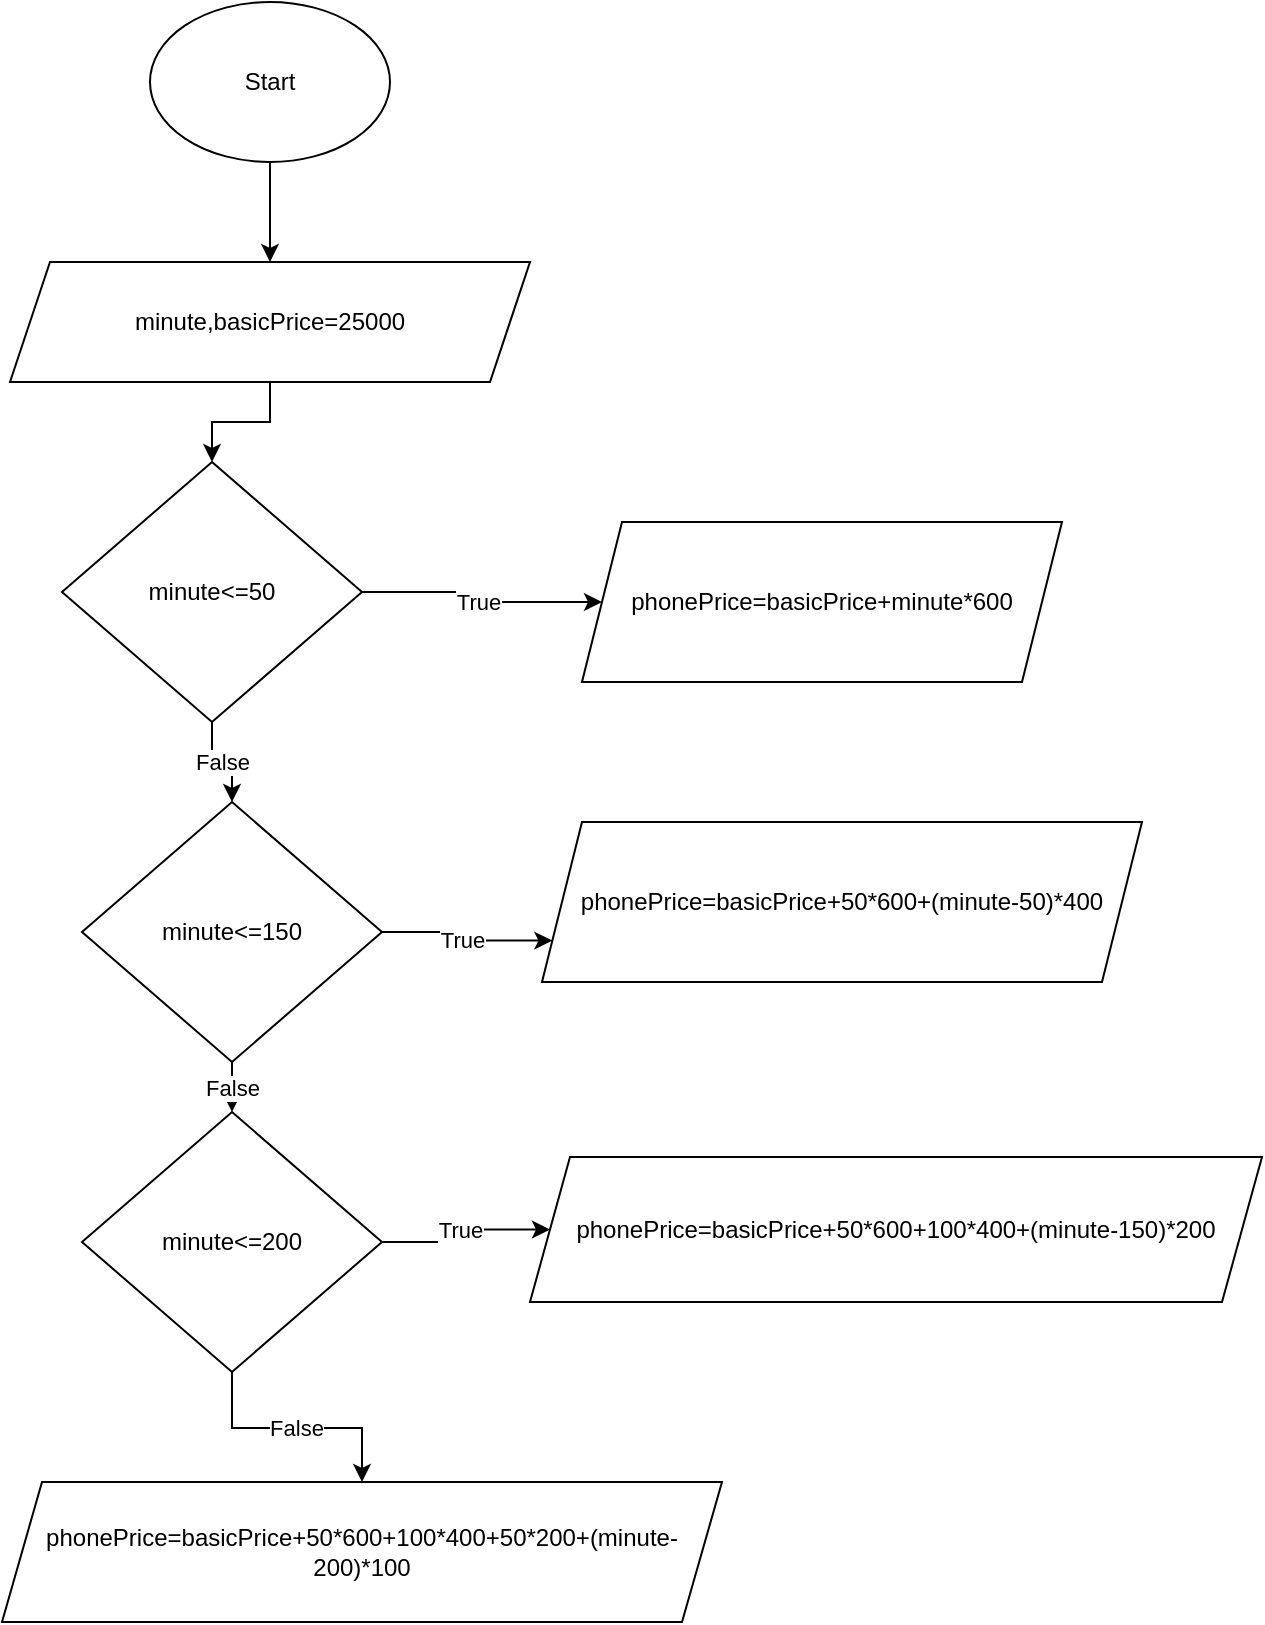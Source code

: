 <mxfile version="22.0.3" type="device">
  <diagram id="C5RBs43oDa-KdzZeNtuy" name="Page-1">
    <mxGraphModel dx="1028" dy="606" grid="1" gridSize="10" guides="1" tooltips="1" connect="1" arrows="1" fold="1" page="1" pageScale="1" pageWidth="827" pageHeight="1169" math="0" shadow="0">
      <root>
        <mxCell id="WIyWlLk6GJQsqaUBKTNV-0" />
        <mxCell id="WIyWlLk6GJQsqaUBKTNV-1" parent="WIyWlLk6GJQsqaUBKTNV-0" />
        <mxCell id="U3sLYM4btcDTQjtSk9sM-18" style="edgeStyle=orthogonalEdgeStyle;rounded=0;orthogonalLoop=1;jettySize=auto;html=1;entryX=0.5;entryY=0;entryDx=0;entryDy=0;" parent="WIyWlLk6GJQsqaUBKTNV-1" source="U3sLYM4btcDTQjtSk9sM-1" target="U3sLYM4btcDTQjtSk9sM-2" edge="1">
          <mxGeometry relative="1" as="geometry" />
        </mxCell>
        <mxCell id="U3sLYM4btcDTQjtSk9sM-1" value="Start" style="ellipse;whiteSpace=wrap;html=1;" parent="WIyWlLk6GJQsqaUBKTNV-1" vertex="1">
          <mxGeometry x="224" y="30" width="120" height="80" as="geometry" />
        </mxCell>
        <mxCell id="U3sLYM4btcDTQjtSk9sM-17" style="edgeStyle=orthogonalEdgeStyle;rounded=0;orthogonalLoop=1;jettySize=auto;html=1;entryX=0.5;entryY=0;entryDx=0;entryDy=0;" parent="WIyWlLk6GJQsqaUBKTNV-1" source="U3sLYM4btcDTQjtSk9sM-2" target="U3sLYM4btcDTQjtSk9sM-3" edge="1">
          <mxGeometry relative="1" as="geometry" />
        </mxCell>
        <mxCell id="U3sLYM4btcDTQjtSk9sM-2" value="minute,basicPrice=25000" style="shape=parallelogram;perimeter=parallelogramPerimeter;whiteSpace=wrap;html=1;fixedSize=1;" parent="WIyWlLk6GJQsqaUBKTNV-1" vertex="1">
          <mxGeometry x="154" y="160" width="260" height="60" as="geometry" />
        </mxCell>
        <mxCell id="U3sLYM4btcDTQjtSk9sM-15" value="False" style="edgeStyle=orthogonalEdgeStyle;rounded=0;orthogonalLoop=1;jettySize=auto;html=1;entryX=0.5;entryY=0;entryDx=0;entryDy=0;" parent="WIyWlLk6GJQsqaUBKTNV-1" source="U3sLYM4btcDTQjtSk9sM-3" target="U3sLYM4btcDTQjtSk9sM-6" edge="1">
          <mxGeometry relative="1" as="geometry" />
        </mxCell>
        <mxCell id="U3sLYM4btcDTQjtSk9sM-16" value="True" style="edgeStyle=orthogonalEdgeStyle;rounded=0;orthogonalLoop=1;jettySize=auto;html=1;entryX=0;entryY=0.5;entryDx=0;entryDy=0;" parent="WIyWlLk6GJQsqaUBKTNV-1" source="U3sLYM4btcDTQjtSk9sM-3" target="U3sLYM4btcDTQjtSk9sM-7" edge="1">
          <mxGeometry relative="1" as="geometry" />
        </mxCell>
        <mxCell id="U3sLYM4btcDTQjtSk9sM-3" value="minute&amp;lt;=50" style="rhombus;whiteSpace=wrap;html=1;" parent="WIyWlLk6GJQsqaUBKTNV-1" vertex="1">
          <mxGeometry x="180" y="260" width="150" height="130" as="geometry" />
        </mxCell>
        <mxCell id="U3sLYM4btcDTQjtSk9sM-11" value="False" style="edgeStyle=orthogonalEdgeStyle;rounded=0;orthogonalLoop=1;jettySize=auto;html=1;" parent="WIyWlLk6GJQsqaUBKTNV-1" source="U3sLYM4btcDTQjtSk9sM-5" target="U3sLYM4btcDTQjtSk9sM-10" edge="1">
          <mxGeometry relative="1" as="geometry">
            <Array as="points">
              <mxPoint x="265" y="743" />
              <mxPoint x="330" y="743" />
            </Array>
          </mxGeometry>
        </mxCell>
        <mxCell id="U3sLYM4btcDTQjtSk9sM-12" value="True" style="edgeStyle=orthogonalEdgeStyle;rounded=0;orthogonalLoop=1;jettySize=auto;html=1;" parent="WIyWlLk6GJQsqaUBKTNV-1" source="U3sLYM4btcDTQjtSk9sM-5" target="U3sLYM4btcDTQjtSk9sM-9" edge="1">
          <mxGeometry relative="1" as="geometry" />
        </mxCell>
        <mxCell id="U3sLYM4btcDTQjtSk9sM-5" value="minute&amp;lt;=200" style="rhombus;whiteSpace=wrap;html=1;" parent="WIyWlLk6GJQsqaUBKTNV-1" vertex="1">
          <mxGeometry x="190" y="585" width="150" height="130" as="geometry" />
        </mxCell>
        <mxCell id="U3sLYM4btcDTQjtSk9sM-13" value="False" style="edgeStyle=orthogonalEdgeStyle;rounded=0;orthogonalLoop=1;jettySize=auto;html=1;" parent="WIyWlLk6GJQsqaUBKTNV-1" source="U3sLYM4btcDTQjtSk9sM-6" target="U3sLYM4btcDTQjtSk9sM-5" edge="1">
          <mxGeometry relative="1" as="geometry" />
        </mxCell>
        <mxCell id="U3sLYM4btcDTQjtSk9sM-14" value="True" style="edgeStyle=orthogonalEdgeStyle;rounded=0;orthogonalLoop=1;jettySize=auto;html=1;entryX=0;entryY=0.75;entryDx=0;entryDy=0;" parent="WIyWlLk6GJQsqaUBKTNV-1" source="U3sLYM4btcDTQjtSk9sM-6" target="U3sLYM4btcDTQjtSk9sM-8" edge="1">
          <mxGeometry relative="1" as="geometry" />
        </mxCell>
        <mxCell id="U3sLYM4btcDTQjtSk9sM-6" value="minute&amp;lt;=150" style="rhombus;whiteSpace=wrap;html=1;" parent="WIyWlLk6GJQsqaUBKTNV-1" vertex="1">
          <mxGeometry x="190" y="430" width="150" height="130" as="geometry" />
        </mxCell>
        <mxCell id="U3sLYM4btcDTQjtSk9sM-7" value="phonePrice=basicPrice+minute*600" style="shape=parallelogram;perimeter=parallelogramPerimeter;whiteSpace=wrap;html=1;fixedSize=1;" parent="WIyWlLk6GJQsqaUBKTNV-1" vertex="1">
          <mxGeometry x="440" y="290" width="240" height="80" as="geometry" />
        </mxCell>
        <mxCell id="U3sLYM4btcDTQjtSk9sM-8" value="phonePrice=basicPrice+50*600+(minute-50)*400" style="shape=parallelogram;perimeter=parallelogramPerimeter;whiteSpace=wrap;html=1;fixedSize=1;" parent="WIyWlLk6GJQsqaUBKTNV-1" vertex="1">
          <mxGeometry x="420" y="440" width="300" height="80" as="geometry" />
        </mxCell>
        <mxCell id="U3sLYM4btcDTQjtSk9sM-9" value="phonePrice=basicPrice+50*600+100*400+(minute-150)*200" style="shape=parallelogram;perimeter=parallelogramPerimeter;whiteSpace=wrap;html=1;fixedSize=1;" parent="WIyWlLk6GJQsqaUBKTNV-1" vertex="1">
          <mxGeometry x="414" y="607.5" width="366" height="72.5" as="geometry" />
        </mxCell>
        <mxCell id="U3sLYM4btcDTQjtSk9sM-10" value="phonePrice=basicPrice+50*600+100*400+50*200+(minute-200)*100" style="shape=parallelogram;perimeter=parallelogramPerimeter;whiteSpace=wrap;html=1;fixedSize=1;" parent="WIyWlLk6GJQsqaUBKTNV-1" vertex="1">
          <mxGeometry x="150" y="770" width="360" height="70" as="geometry" />
        </mxCell>
      </root>
    </mxGraphModel>
  </diagram>
</mxfile>
